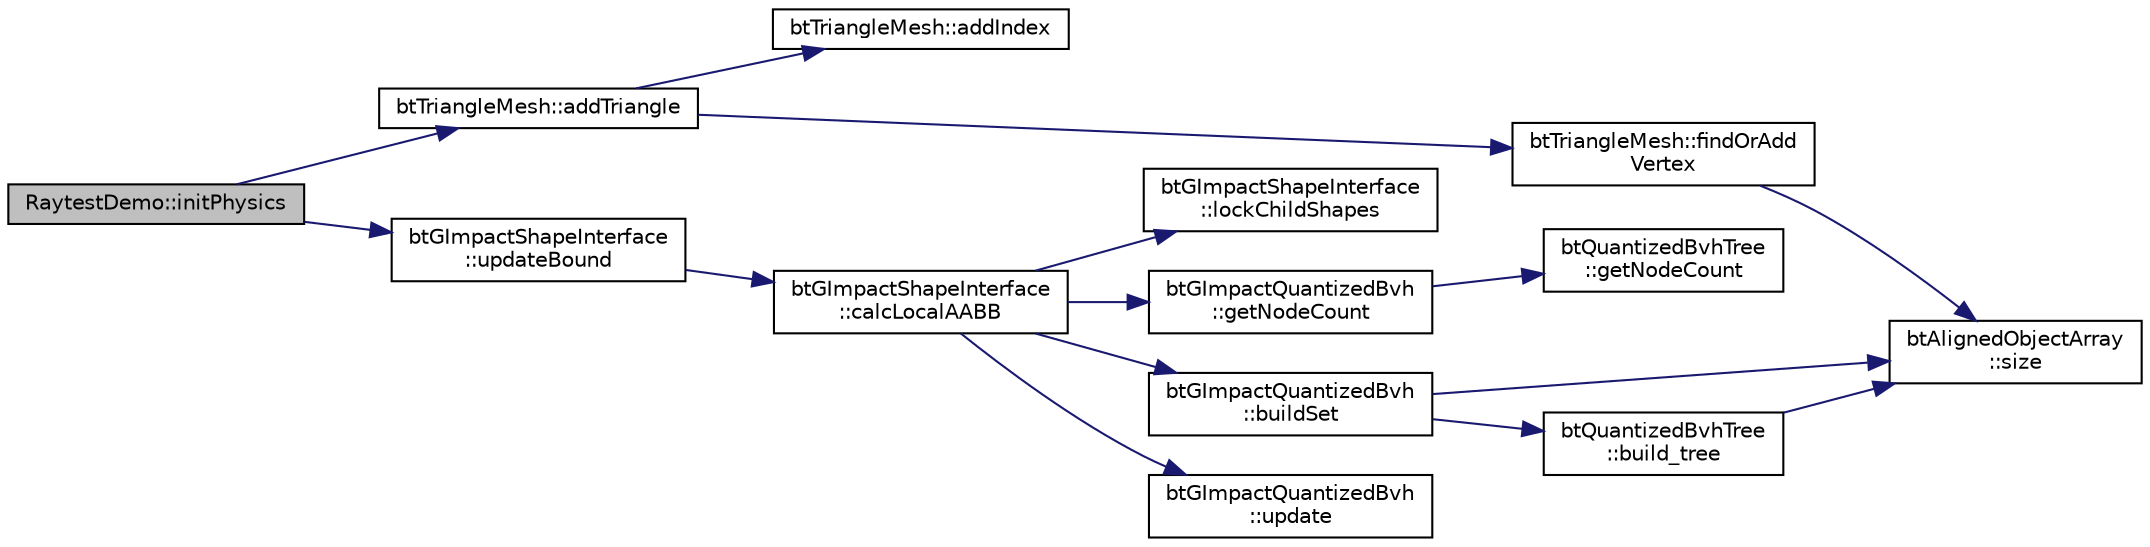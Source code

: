 digraph "RaytestDemo::initPhysics"
{
  edge [fontname="Helvetica",fontsize="10",labelfontname="Helvetica",labelfontsize="10"];
  node [fontname="Helvetica",fontsize="10",shape=record];
  rankdir="LR";
  Node1 [label="RaytestDemo::initPhysics",height=0.2,width=0.4,color="black", fillcolor="grey75", style="filled", fontcolor="black"];
  Node1 -> Node2 [color="midnightblue",fontsize="10",style="solid",fontname="Helvetica"];
  Node2 [label="btTriangleMesh::addTriangle",height=0.2,width=0.4,color="black", fillcolor="white", style="filled",URL="$classbt_triangle_mesh.html#a28551d57ae59248a210163a504558583"];
  Node2 -> Node3 [color="midnightblue",fontsize="10",style="solid",fontname="Helvetica"];
  Node3 [label="btTriangleMesh::addIndex",height=0.2,width=0.4,color="black", fillcolor="white", style="filled",URL="$classbt_triangle_mesh.html#aceefc2d4c6a9abaff3bd58310533fd8a",tooltip="addIndex is an internal method, use addTriangle instead "];
  Node2 -> Node4 [color="midnightblue",fontsize="10",style="solid",fontname="Helvetica"];
  Node4 [label="btTriangleMesh::findOrAdd\lVertex",height=0.2,width=0.4,color="black", fillcolor="white", style="filled",URL="$classbt_triangle_mesh.html#a3b521a1faa5862a818d9f983230749a2",tooltip="findOrAddVertex is an internal method, use addTriangle instead "];
  Node4 -> Node5 [color="midnightblue",fontsize="10",style="solid",fontname="Helvetica"];
  Node5 [label="btAlignedObjectArray\l::size",height=0.2,width=0.4,color="black", fillcolor="white", style="filled",URL="$classbt_aligned_object_array.html#a6bdd14c7599ecb95e8d83dd5a715f9b7",tooltip="return the number of elements in the array "];
  Node1 -> Node6 [color="midnightblue",fontsize="10",style="solid",fontname="Helvetica"];
  Node6 [label="btGImpactShapeInterface\l::updateBound",height=0.2,width=0.4,color="black", fillcolor="white", style="filled",URL="$classbt_g_impact_shape_interface.html#acb26c2d7a2aecabd06b996b72b848492",tooltip="performs refit operation "];
  Node6 -> Node7 [color="midnightblue",fontsize="10",style="solid",fontname="Helvetica"];
  Node7 [label="btGImpactShapeInterface\l::calcLocalAABB",height=0.2,width=0.4,color="black", fillcolor="white", style="filled",URL="$classbt_g_impact_shape_interface.html#a1712a4613e20aa9249514dcd97f0a086"];
  Node7 -> Node8 [color="midnightblue",fontsize="10",style="solid",fontname="Helvetica"];
  Node8 [label="btGImpactShapeInterface\l::lockChildShapes",height=0.2,width=0.4,color="black", fillcolor="white", style="filled",URL="$classbt_g_impact_shape_interface.html#ae5de49e788c97a954ab9f2bde16adf60",tooltip="call when reading child shapes "];
  Node7 -> Node9 [color="midnightblue",fontsize="10",style="solid",fontname="Helvetica"];
  Node9 [label="btGImpactQuantizedBvh\l::getNodeCount",height=0.2,width=0.4,color="black", fillcolor="white", style="filled",URL="$classbt_g_impact_quantized_bvh.html#a5ffe3a11330ab3bce0d6eaffb9b3f689",tooltip="node count "];
  Node9 -> Node10 [color="midnightblue",fontsize="10",style="solid",fontname="Helvetica"];
  Node10 [label="btQuantizedBvhTree\l::getNodeCount",height=0.2,width=0.4,color="black", fillcolor="white", style="filled",URL="$classbt_quantized_bvh_tree.html#a8f8b4acde8a974cb57d9d19b37009100",tooltip="node count "];
  Node7 -> Node11 [color="midnightblue",fontsize="10",style="solid",fontname="Helvetica"];
  Node11 [label="btGImpactQuantizedBvh\l::buildSet",height=0.2,width=0.4,color="black", fillcolor="white", style="filled",URL="$classbt_g_impact_quantized_bvh.html#a2f061fbf0c6d8a81438861be4add7968",tooltip="this rebuild the entire set "];
  Node11 -> Node5 [color="midnightblue",fontsize="10",style="solid",fontname="Helvetica"];
  Node11 -> Node12 [color="midnightblue",fontsize="10",style="solid",fontname="Helvetica"];
  Node12 [label="btQuantizedBvhTree\l::build_tree",height=0.2,width=0.4,color="black", fillcolor="white", style="filled",URL="$classbt_quantized_bvh_tree.html#aa2229fd3e3e2004cdf8151437535e936",tooltip="stackless build tree "];
  Node12 -> Node5 [color="midnightblue",fontsize="10",style="solid",fontname="Helvetica"];
  Node7 -> Node13 [color="midnightblue",fontsize="10",style="solid",fontname="Helvetica"];
  Node13 [label="btGImpactQuantizedBvh\l::update",height=0.2,width=0.4,color="black", fillcolor="white", style="filled",URL="$classbt_g_impact_quantized_bvh.html#a71665f5245b8f7de1c54f107ef262cd0",tooltip="this attemps to refit the box set. "];
}
